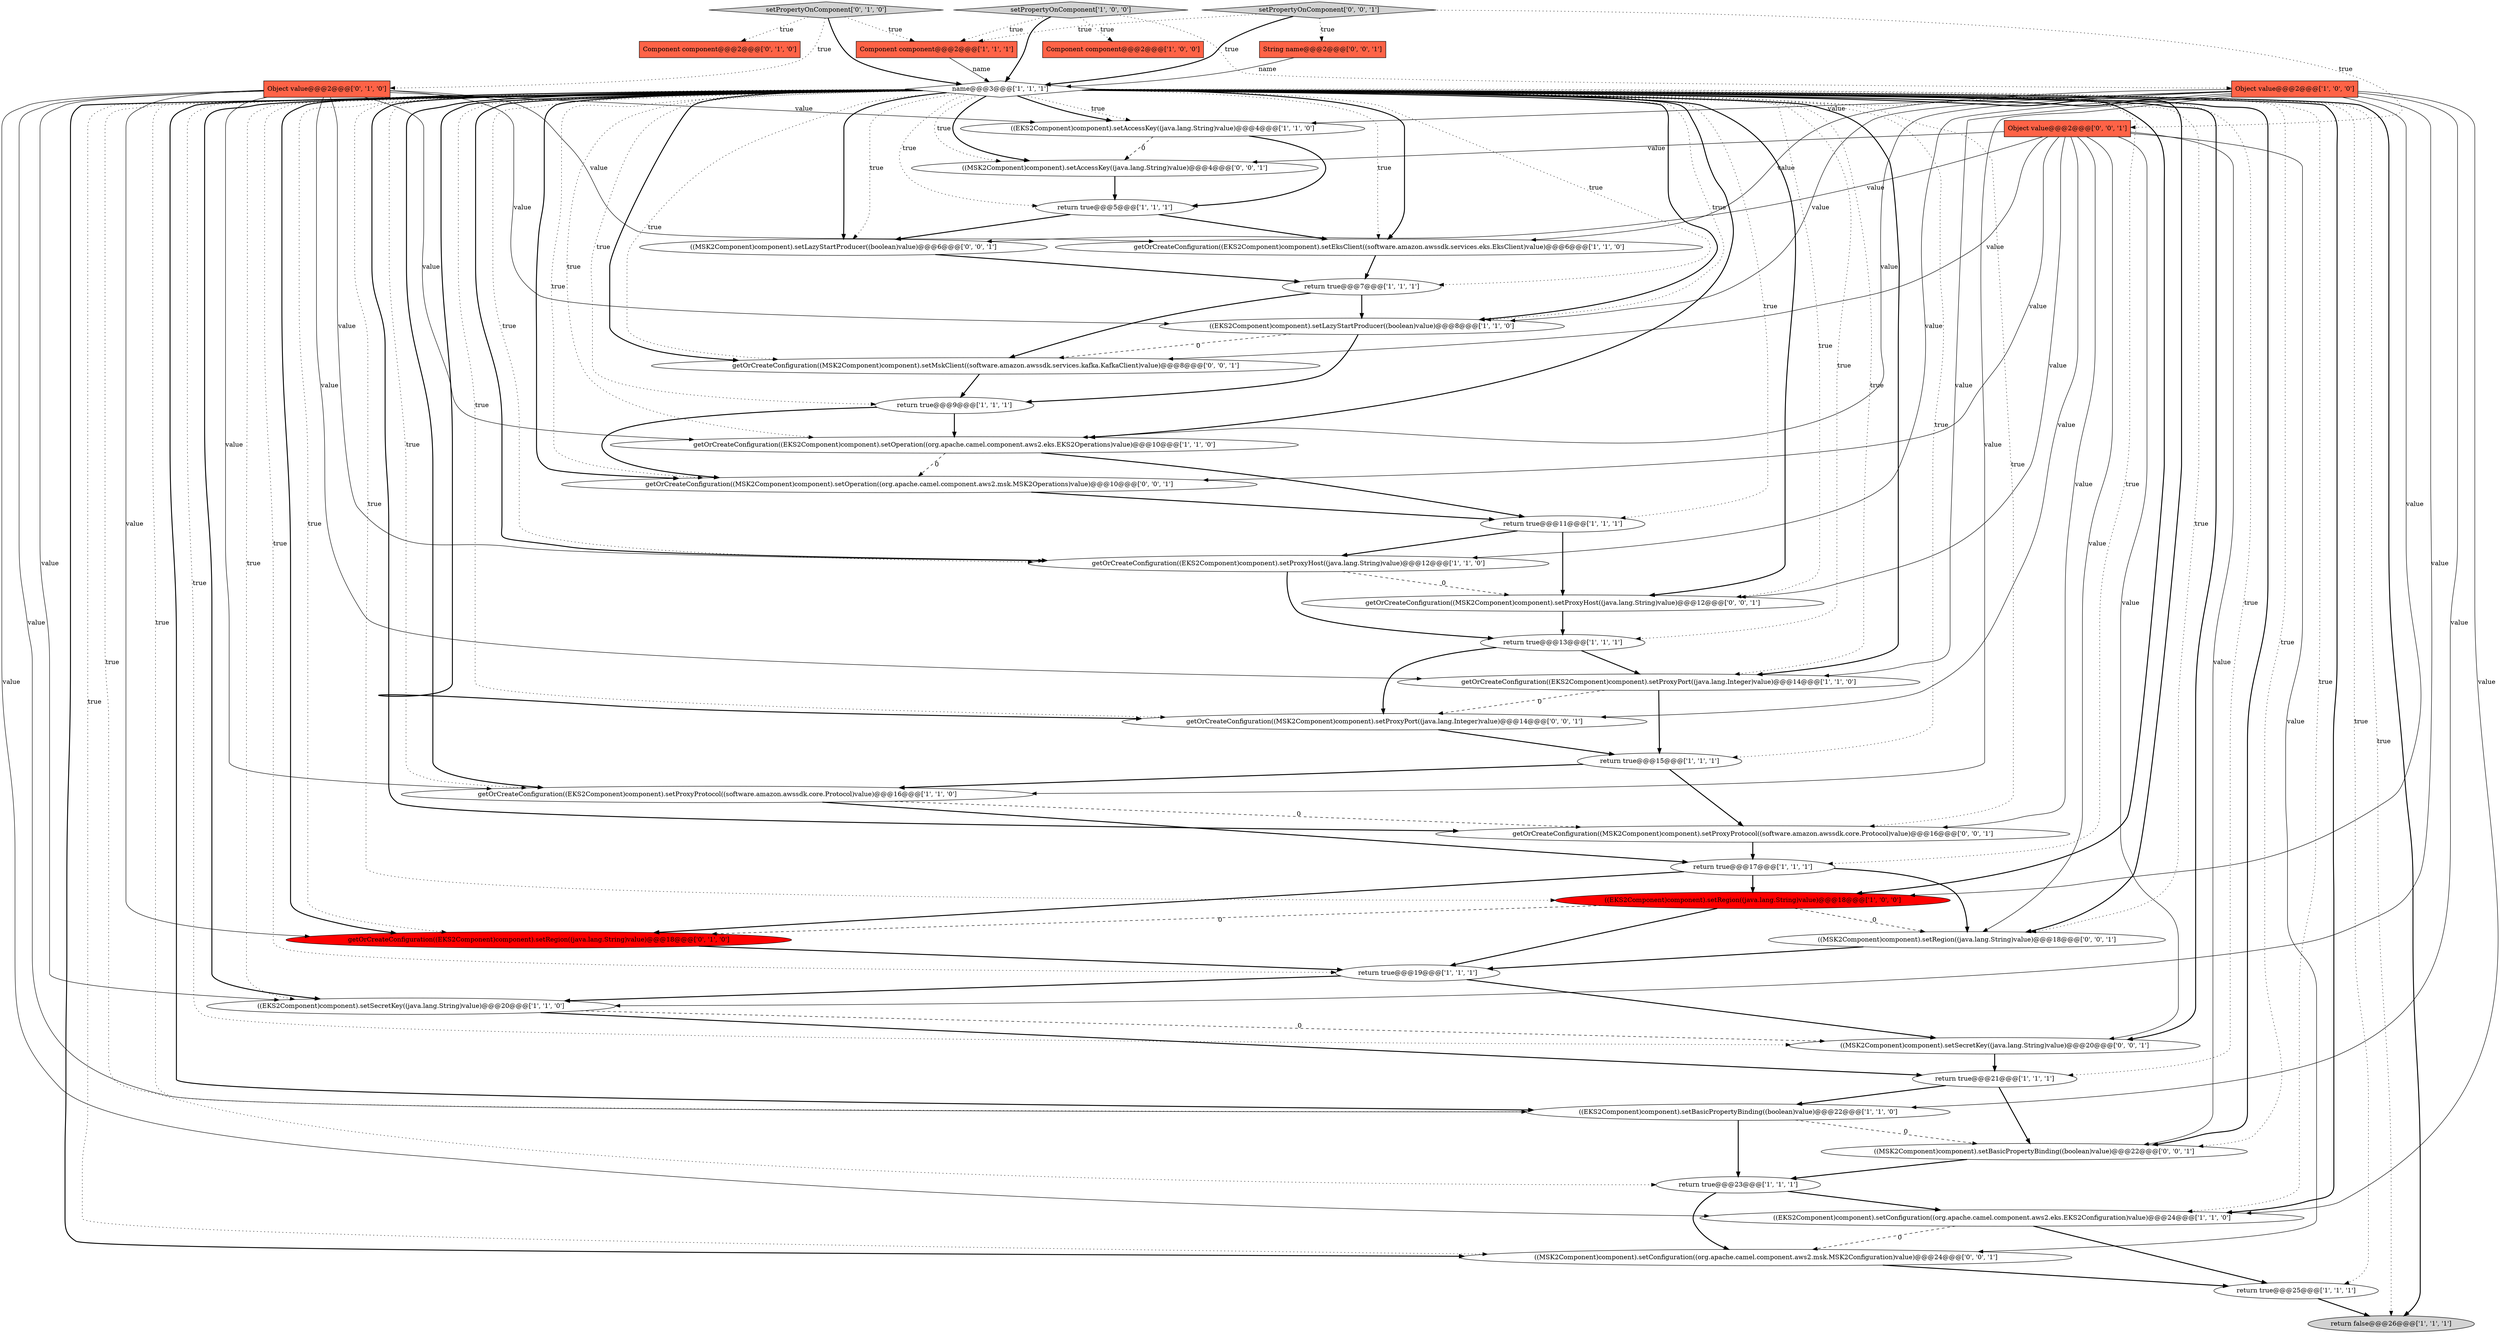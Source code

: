 digraph {
28 [style = filled, label = "setPropertyOnComponent['0', '1', '0']", fillcolor = lightgray, shape = diamond image = "AAA0AAABBB2BBB"];
24 [style = filled, label = "return true@@@25@@@['1', '1', '1']", fillcolor = white, shape = ellipse image = "AAA0AAABBB1BBB"];
10 [style = filled, label = "return true@@@19@@@['1', '1', '1']", fillcolor = white, shape = ellipse image = "AAA0AAABBB1BBB"];
17 [style = filled, label = "return true@@@17@@@['1', '1', '1']", fillcolor = white, shape = ellipse image = "AAA0AAABBB1BBB"];
7 [style = filled, label = "getOrCreateConfiguration((EKS2Component)component).setEksClient((software.amazon.awssdk.services.eks.EksClient)value)@@@6@@@['1', '1', '0']", fillcolor = white, shape = ellipse image = "AAA0AAABBB1BBB"];
22 [style = filled, label = "return true@@@15@@@['1', '1', '1']", fillcolor = white, shape = ellipse image = "AAA0AAABBB1BBB"];
30 [style = filled, label = "Object value@@@2@@@['0', '1', '0']", fillcolor = tomato, shape = box image = "AAA0AAABBB2BBB"];
1 [style = filled, label = "return true@@@11@@@['1', '1', '1']", fillcolor = white, shape = ellipse image = "AAA0AAABBB1BBB"];
13 [style = filled, label = "name@@@3@@@['1', '1', '1']", fillcolor = white, shape = diamond image = "AAA0AAABBB1BBB"];
39 [style = filled, label = "getOrCreateConfiguration((MSK2Component)component).setProxyProtocol((software.amazon.awssdk.core.Protocol)value)@@@16@@@['0', '0', '1']", fillcolor = white, shape = ellipse image = "AAA0AAABBB3BBB"];
2 [style = filled, label = "return true@@@23@@@['1', '1', '1']", fillcolor = white, shape = ellipse image = "AAA0AAABBB1BBB"];
29 [style = filled, label = "getOrCreateConfiguration((EKS2Component)component).setRegion((java.lang.String)value)@@@18@@@['0', '1', '0']", fillcolor = red, shape = ellipse image = "AAA1AAABBB2BBB"];
42 [style = filled, label = "((MSK2Component)component).setRegion((java.lang.String)value)@@@18@@@['0', '0', '1']", fillcolor = white, shape = ellipse image = "AAA0AAABBB3BBB"];
0 [style = filled, label = "return true@@@9@@@['1', '1', '1']", fillcolor = white, shape = ellipse image = "AAA0AAABBB1BBB"];
3 [style = filled, label = "Component component@@@2@@@['1', '0', '0']", fillcolor = tomato, shape = box image = "AAA0AAABBB1BBB"];
40 [style = filled, label = "setPropertyOnComponent['0', '0', '1']", fillcolor = lightgray, shape = diamond image = "AAA0AAABBB3BBB"];
27 [style = filled, label = "getOrCreateConfiguration((EKS2Component)component).setProxyProtocol((software.amazon.awssdk.core.Protocol)value)@@@16@@@['1', '1', '0']", fillcolor = white, shape = ellipse image = "AAA0AAABBB1BBB"];
12 [style = filled, label = "return true@@@5@@@['1', '1', '1']", fillcolor = white, shape = ellipse image = "AAA0AAABBB1BBB"];
43 [style = filled, label = "((MSK2Component)component).setConfiguration((org.apache.camel.component.aws2.msk.MSK2Configuration)value)@@@24@@@['0', '0', '1']", fillcolor = white, shape = ellipse image = "AAA0AAABBB3BBB"];
45 [style = filled, label = "((MSK2Component)component).setAccessKey((java.lang.String)value)@@@4@@@['0', '0', '1']", fillcolor = white, shape = ellipse image = "AAA0AAABBB3BBB"];
20 [style = filled, label = "return true@@@21@@@['1', '1', '1']", fillcolor = white, shape = ellipse image = "AAA0AAABBB1BBB"];
11 [style = filled, label = "Object value@@@2@@@['1', '0', '0']", fillcolor = tomato, shape = box image = "AAA0AAABBB1BBB"];
41 [style = filled, label = "getOrCreateConfiguration((MSK2Component)component).setProxyHost((java.lang.String)value)@@@12@@@['0', '0', '1']", fillcolor = white, shape = ellipse image = "AAA0AAABBB3BBB"];
32 [style = filled, label = "String name@@@2@@@['0', '0', '1']", fillcolor = tomato, shape = box image = "AAA0AAABBB3BBB"];
14 [style = filled, label = "((EKS2Component)component).setConfiguration((org.apache.camel.component.aws2.eks.EKS2Configuration)value)@@@24@@@['1', '1', '0']", fillcolor = white, shape = ellipse image = "AAA0AAABBB1BBB"];
18 [style = filled, label = "((EKS2Component)component).setLazyStartProducer((boolean)value)@@@8@@@['1', '1', '0']", fillcolor = white, shape = ellipse image = "AAA0AAABBB1BBB"];
35 [style = filled, label = "getOrCreateConfiguration((MSK2Component)component).setProxyPort((java.lang.Integer)value)@@@14@@@['0', '0', '1']", fillcolor = white, shape = ellipse image = "AAA0AAABBB3BBB"];
37 [style = filled, label = "((MSK2Component)component).setLazyStartProducer((boolean)value)@@@6@@@['0', '0', '1']", fillcolor = white, shape = ellipse image = "AAA0AAABBB3BBB"];
38 [style = filled, label = "getOrCreateConfiguration((MSK2Component)component).setMskClient((software.amazon.awssdk.services.kafka.KafkaClient)value)@@@8@@@['0', '0', '1']", fillcolor = white, shape = ellipse image = "AAA0AAABBB3BBB"];
25 [style = filled, label = "((EKS2Component)component).setRegion((java.lang.String)value)@@@18@@@['1', '0', '0']", fillcolor = red, shape = ellipse image = "AAA1AAABBB1BBB"];
26 [style = filled, label = "return true@@@13@@@['1', '1', '1']", fillcolor = white, shape = ellipse image = "AAA0AAABBB1BBB"];
44 [style = filled, label = "Object value@@@2@@@['0', '0', '1']", fillcolor = tomato, shape = box image = "AAA0AAABBB3BBB"];
6 [style = filled, label = "getOrCreateConfiguration((EKS2Component)component).setProxyPort((java.lang.Integer)value)@@@14@@@['1', '1', '0']", fillcolor = white, shape = ellipse image = "AAA0AAABBB1BBB"];
8 [style = filled, label = "getOrCreateConfiguration((EKS2Component)component).setOperation((org.apache.camel.component.aws2.eks.EKS2Operations)value)@@@10@@@['1', '1', '0']", fillcolor = white, shape = ellipse image = "AAA0AAABBB1BBB"];
19 [style = filled, label = "setPropertyOnComponent['1', '0', '0']", fillcolor = lightgray, shape = diamond image = "AAA0AAABBB1BBB"];
21 [style = filled, label = "((EKS2Component)component).setBasicPropertyBinding((boolean)value)@@@22@@@['1', '1', '0']", fillcolor = white, shape = ellipse image = "AAA0AAABBB1BBB"];
23 [style = filled, label = "((EKS2Component)component).setAccessKey((java.lang.String)value)@@@4@@@['1', '1', '0']", fillcolor = white, shape = ellipse image = "AAA0AAABBB1BBB"];
9 [style = filled, label = "((EKS2Component)component).setSecretKey((java.lang.String)value)@@@20@@@['1', '1', '0']", fillcolor = white, shape = ellipse image = "AAA0AAABBB1BBB"];
4 [style = filled, label = "return false@@@26@@@['1', '1', '1']", fillcolor = lightgray, shape = ellipse image = "AAA0AAABBB1BBB"];
5 [style = filled, label = "getOrCreateConfiguration((EKS2Component)component).setProxyHost((java.lang.String)value)@@@12@@@['1', '1', '0']", fillcolor = white, shape = ellipse image = "AAA0AAABBB1BBB"];
31 [style = filled, label = "Component component@@@2@@@['0', '1', '0']", fillcolor = tomato, shape = box image = "AAA0AAABBB2BBB"];
15 [style = filled, label = "return true@@@7@@@['1', '1', '1']", fillcolor = white, shape = ellipse image = "AAA0AAABBB1BBB"];
33 [style = filled, label = "((MSK2Component)component).setBasicPropertyBinding((boolean)value)@@@22@@@['0', '0', '1']", fillcolor = white, shape = ellipse image = "AAA0AAABBB3BBB"];
36 [style = filled, label = "((MSK2Component)component).setSecretKey((java.lang.String)value)@@@20@@@['0', '0', '1']", fillcolor = white, shape = ellipse image = "AAA0AAABBB3BBB"];
16 [style = filled, label = "Component component@@@2@@@['1', '1', '1']", fillcolor = tomato, shape = box image = "AAA0AAABBB1BBB"];
34 [style = filled, label = "getOrCreateConfiguration((MSK2Component)component).setOperation((org.apache.camel.component.aws2.msk.MSK2Operations)value)@@@10@@@['0', '0', '1']", fillcolor = white, shape = ellipse image = "AAA0AAABBB3BBB"];
1->5 [style = bold, label=""];
9->36 [style = dashed, label="0"];
13->24 [style = dotted, label="true"];
17->25 [style = bold, label=""];
14->24 [style = bold, label=""];
13->27 [style = dotted, label="true"];
30->27 [style = solid, label="value"];
6->22 [style = bold, label=""];
30->5 [style = solid, label="value"];
13->41 [style = dotted, label="true"];
13->20 [style = dotted, label="true"];
28->16 [style = dotted, label="true"];
13->5 [style = dotted, label="true"];
40->32 [style = dotted, label="true"];
37->15 [style = bold, label=""];
13->10 [style = dotted, label="true"];
40->44 [style = dotted, label="true"];
40->13 [style = bold, label=""];
44->38 [style = solid, label="value"];
12->7 [style = bold, label=""];
36->20 [style = bold, label=""];
6->35 [style = dashed, label="0"];
13->35 [style = dotted, label="true"];
21->2 [style = bold, label=""];
8->1 [style = bold, label=""];
28->30 [style = dotted, label="true"];
13->21 [style = dotted, label="true"];
30->8 [style = solid, label="value"];
19->11 [style = dotted, label="true"];
43->24 [style = bold, label=""];
13->36 [style = bold, label=""];
2->14 [style = bold, label=""];
26->35 [style = bold, label=""];
44->43 [style = solid, label="value"];
0->8 [style = bold, label=""];
44->37 [style = solid, label="value"];
27->17 [style = bold, label=""];
13->45 [style = bold, label=""];
25->10 [style = bold, label=""];
13->15 [style = dotted, label="true"];
13->37 [style = dotted, label="true"];
23->12 [style = bold, label=""];
11->21 [style = solid, label="value"];
30->21 [style = solid, label="value"];
13->14 [style = bold, label=""];
5->41 [style = dashed, label="0"];
18->0 [style = bold, label=""];
13->4 [style = dotted, label="true"];
13->39 [style = dotted, label="true"];
13->9 [style = dotted, label="true"];
13->6 [style = dotted, label="true"];
13->25 [style = bold, label=""];
13->17 [style = dotted, label="true"];
13->34 [style = bold, label=""];
15->38 [style = bold, label=""];
44->45 [style = solid, label="value"];
1->41 [style = bold, label=""];
11->14 [style = solid, label="value"];
13->25 [style = dotted, label="true"];
13->36 [style = dotted, label="true"];
8->34 [style = dashed, label="0"];
25->42 [style = dashed, label="0"];
13->7 [style = dotted, label="true"];
26->6 [style = bold, label=""];
17->42 [style = bold, label=""];
12->37 [style = bold, label=""];
13->23 [style = dotted, label="true"];
44->33 [style = solid, label="value"];
0->34 [style = bold, label=""];
13->37 [style = bold, label=""];
30->14 [style = solid, label="value"];
13->22 [style = dotted, label="true"];
19->13 [style = bold, label=""];
13->0 [style = dotted, label="true"];
19->3 [style = dotted, label="true"];
13->29 [style = dotted, label="true"];
13->43 [style = bold, label=""];
30->9 [style = solid, label="value"];
30->6 [style = solid, label="value"];
38->0 [style = bold, label=""];
13->5 [style = bold, label=""];
44->34 [style = solid, label="value"];
44->42 [style = solid, label="value"];
13->18 [style = bold, label=""];
2->43 [style = bold, label=""];
13->34 [style = dotted, label="true"];
30->18 [style = solid, label="value"];
13->45 [style = dotted, label="true"];
11->5 [style = solid, label="value"];
13->18 [style = dotted, label="true"];
44->39 [style = solid, label="value"];
13->42 [style = bold, label=""];
13->26 [style = dotted, label="true"];
44->36 [style = solid, label="value"];
5->26 [style = bold, label=""];
9->20 [style = bold, label=""];
13->39 [style = bold, label=""];
13->38 [style = dotted, label="true"];
11->27 [style = solid, label="value"];
13->41 [style = bold, label=""];
13->2 [style = dotted, label="true"];
13->27 [style = bold, label=""];
11->9 [style = solid, label="value"];
44->41 [style = solid, label="value"];
13->33 [style = dotted, label="true"];
27->39 [style = dashed, label="0"];
13->8 [style = dotted, label="true"];
39->17 [style = bold, label=""];
30->29 [style = solid, label="value"];
11->18 [style = solid, label="value"];
22->39 [style = bold, label=""];
7->15 [style = bold, label=""];
29->10 [style = bold, label=""];
10->9 [style = bold, label=""];
13->9 [style = bold, label=""];
13->6 [style = bold, label=""];
13->14 [style = dotted, label="true"];
30->7 [style = solid, label="value"];
33->2 [style = bold, label=""];
28->31 [style = dotted, label="true"];
32->13 [style = solid, label="name"];
13->12 [style = dotted, label="true"];
34->1 [style = bold, label=""];
35->22 [style = bold, label=""];
23->45 [style = dashed, label="0"];
28->13 [style = bold, label=""];
13->42 [style = dotted, label="true"];
40->16 [style = dotted, label="true"];
11->23 [style = solid, label="value"];
18->38 [style = dashed, label="0"];
15->18 [style = bold, label=""];
13->43 [style = dotted, label="true"];
11->7 [style = solid, label="value"];
10->36 [style = bold, label=""];
45->12 [style = bold, label=""];
20->33 [style = bold, label=""];
20->21 [style = bold, label=""];
13->1 [style = dotted, label="true"];
14->43 [style = dashed, label="0"];
13->29 [style = bold, label=""];
11->8 [style = solid, label="value"];
11->6 [style = solid, label="value"];
24->4 [style = bold, label=""];
22->27 [style = bold, label=""];
21->33 [style = dashed, label="0"];
13->7 [style = bold, label=""];
42->10 [style = bold, label=""];
19->16 [style = dotted, label="true"];
13->23 [style = bold, label=""];
25->29 [style = dashed, label="0"];
13->38 [style = bold, label=""];
16->13 [style = solid, label="name"];
41->26 [style = bold, label=""];
13->8 [style = bold, label=""];
44->35 [style = solid, label="value"];
11->25 [style = solid, label="value"];
13->21 [style = bold, label=""];
17->29 [style = bold, label=""];
30->23 [style = solid, label="value"];
13->35 [style = bold, label=""];
13->33 [style = bold, label=""];
13->4 [style = bold, label=""];
}
